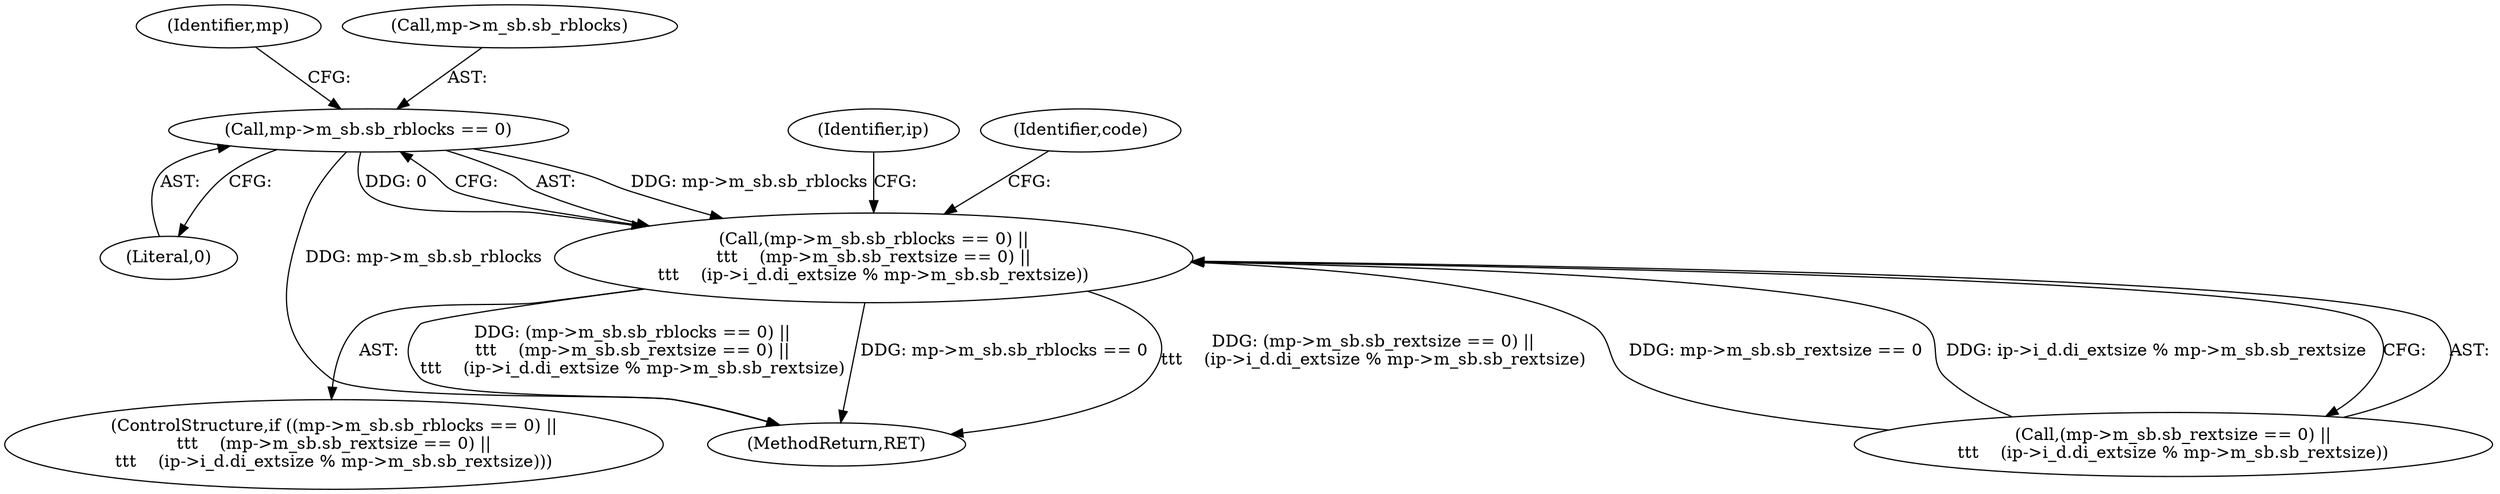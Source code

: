 digraph "0_linux_23adbe12ef7d3d4195e80800ab36b37bee28cd03_4@pointer" {
"1000471" [label="(Call,mp->m_sb.sb_rblocks == 0)"];
"1000470" [label="(Call,(mp->m_sb.sb_rblocks == 0) ||\n\t\t\t    (mp->m_sb.sb_rextsize == 0) ||\n\t\t\t    (ip->i_d.di_extsize % mp->m_sb.sb_rextsize))"];
"1000482" [label="(Identifier,mp)"];
"1000477" [label="(Literal,0)"];
"1000472" [label="(Call,mp->m_sb.sb_rblocks)"];
"1000471" [label="(Call,mp->m_sb.sb_rblocks == 0)"];
"1000687" [label="(MethodReturn,RET)"];
"1000509" [label="(Identifier,ip)"];
"1000499" [label="(Identifier,code)"];
"1000469" [label="(ControlStructure,if ((mp->m_sb.sb_rblocks == 0) ||\n\t\t\t    (mp->m_sb.sb_rextsize == 0) ||\n\t\t\t    (ip->i_d.di_extsize % mp->m_sb.sb_rextsize)))"];
"1000478" [label="(Call,(mp->m_sb.sb_rextsize == 0) ||\n\t\t\t    (ip->i_d.di_extsize % mp->m_sb.sb_rextsize))"];
"1000470" [label="(Call,(mp->m_sb.sb_rblocks == 0) ||\n\t\t\t    (mp->m_sb.sb_rextsize == 0) ||\n\t\t\t    (ip->i_d.di_extsize % mp->m_sb.sb_rextsize))"];
"1000471" -> "1000470"  [label="AST: "];
"1000471" -> "1000477"  [label="CFG: "];
"1000472" -> "1000471"  [label="AST: "];
"1000477" -> "1000471"  [label="AST: "];
"1000482" -> "1000471"  [label="CFG: "];
"1000470" -> "1000471"  [label="CFG: "];
"1000471" -> "1000687"  [label="DDG: mp->m_sb.sb_rblocks"];
"1000471" -> "1000470"  [label="DDG: mp->m_sb.sb_rblocks"];
"1000471" -> "1000470"  [label="DDG: 0"];
"1000470" -> "1000469"  [label="AST: "];
"1000470" -> "1000478"  [label="CFG: "];
"1000478" -> "1000470"  [label="AST: "];
"1000499" -> "1000470"  [label="CFG: "];
"1000509" -> "1000470"  [label="CFG: "];
"1000470" -> "1000687"  [label="DDG: mp->m_sb.sb_rblocks == 0"];
"1000470" -> "1000687"  [label="DDG: (mp->m_sb.sb_rextsize == 0) ||\n\t\t\t    (ip->i_d.di_extsize % mp->m_sb.sb_rextsize)"];
"1000470" -> "1000687"  [label="DDG: (mp->m_sb.sb_rblocks == 0) ||\n\t\t\t    (mp->m_sb.sb_rextsize == 0) ||\n\t\t\t    (ip->i_d.di_extsize % mp->m_sb.sb_rextsize)"];
"1000478" -> "1000470"  [label="DDG: mp->m_sb.sb_rextsize == 0"];
"1000478" -> "1000470"  [label="DDG: ip->i_d.di_extsize % mp->m_sb.sb_rextsize"];
}
